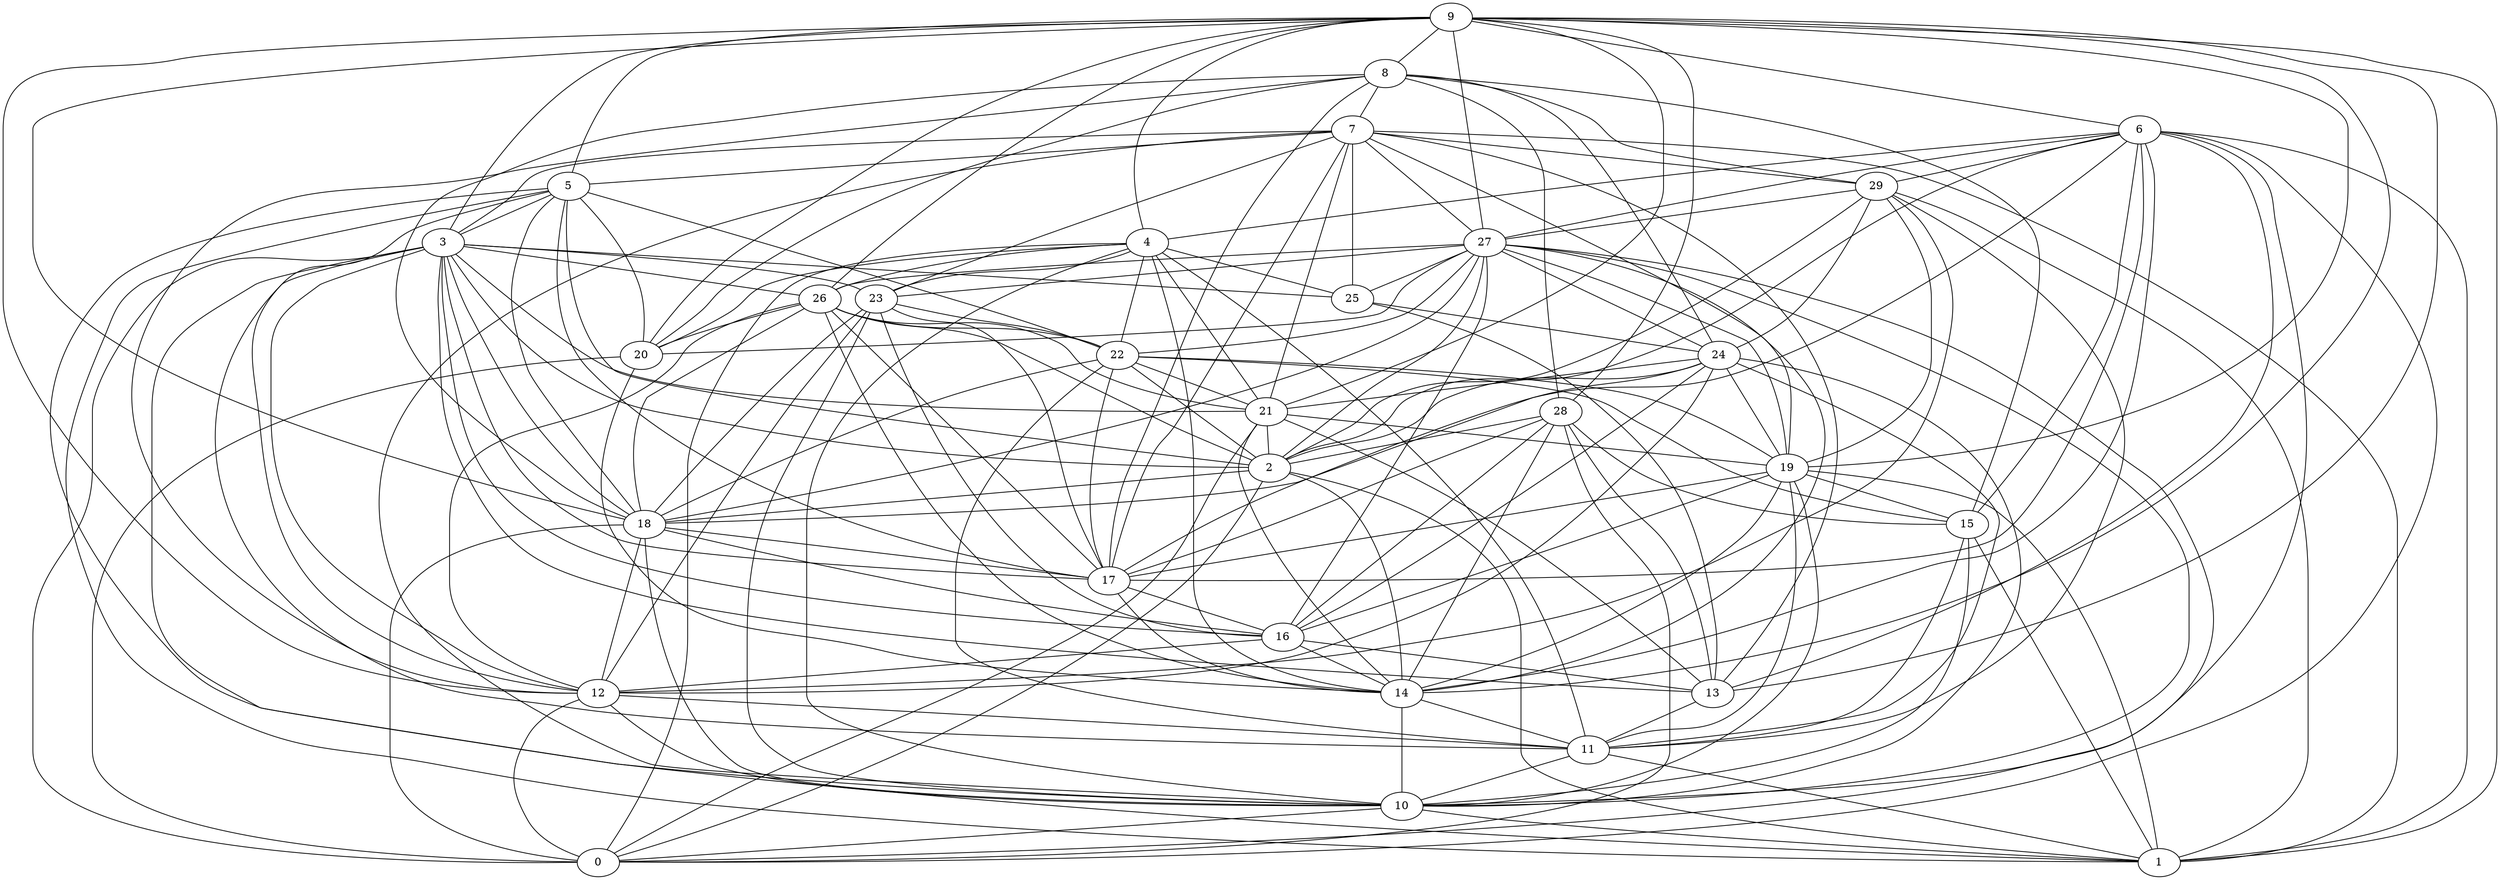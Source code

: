 digraph GG_graph {

subgraph G_graph {
edge [color = black]
"13" -> "11" [dir = none]
"15" -> "10" [dir = none]
"15" -> "11" [dir = none]
"29" -> "11" [dir = none]
"29" -> "1" [dir = none]
"27" -> "25" [dir = none]
"27" -> "18" [dir = none]
"27" -> "0" [dir = none]
"27" -> "10" [dir = none]
"27" -> "22" [dir = none]
"19" -> "11" [dir = none]
"19" -> "17" [dir = none]
"19" -> "16" [dir = none]
"11" -> "10" [dir = none]
"24" -> "19" [dir = none]
"24" -> "2" [dir = none]
"24" -> "10" [dir = none]
"24" -> "17" [dir = none]
"24" -> "11" [dir = none]
"9" -> "21" [dir = none]
"9" -> "13" [dir = none]
"9" -> "14" [dir = none]
"9" -> "27" [dir = none]
"9" -> "4" [dir = none]
"9" -> "12" [dir = none]
"9" -> "6" [dir = none]
"22" -> "11" [dir = none]
"22" -> "21" [dir = none]
"17" -> "16" [dir = none]
"28" -> "15" [dir = none]
"28" -> "17" [dir = none]
"28" -> "16" [dir = none]
"28" -> "13" [dir = none]
"28" -> "14" [dir = none]
"10" -> "0" [dir = none]
"10" -> "1" [dir = none]
"7" -> "10" [dir = none]
"7" -> "17" [dir = none]
"7" -> "27" [dir = none]
"7" -> "3" [dir = none]
"7" -> "5" [dir = none]
"7" -> "21" [dir = none]
"16" -> "12" [dir = none]
"16" -> "14" [dir = none]
"6" -> "4" [dir = none]
"6" -> "13" [dir = none]
"6" -> "29" [dir = none]
"6" -> "0" [dir = none]
"6" -> "10" [dir = none]
"6" -> "1" [dir = none]
"6" -> "17" [dir = none]
"6" -> "2" [dir = none]
"3" -> "23" [dir = none]
"3" -> "17" [dir = none]
"3" -> "2" [dir = none]
"3" -> "11" [dir = none]
"8" -> "24" [dir = none]
"8" -> "28" [dir = none]
"8" -> "17" [dir = none]
"8" -> "18" [dir = none]
"26" -> "21" [dir = none]
"26" -> "2" [dir = none]
"26" -> "14" [dir = none]
"26" -> "20" [dir = none]
"26" -> "12" [dir = none]
"26" -> "18" [dir = none]
"4" -> "26" [dir = none]
"4" -> "22" [dir = none]
"4" -> "25" [dir = none]
"4" -> "0" [dir = none]
"4" -> "10" [dir = none]
"4" -> "11" [dir = none]
"4" -> "20" [dir = none]
"2" -> "14" [dir = none]
"2" -> "1" [dir = none]
"2" -> "18" [dir = none]
"2" -> "0" [dir = none]
"25" -> "13" [dir = none]
"23" -> "17" [dir = none]
"23" -> "16" [dir = none]
"20" -> "0" [dir = none]
"5" -> "17" [dir = none]
"5" -> "22" [dir = none]
"5" -> "18" [dir = none]
"5" -> "3" [dir = none]
"5" -> "1" [dir = none]
"5" -> "12" [dir = none]
"12" -> "11" [dir = none]
"23" -> "10" [dir = none]
"21" -> "2" [dir = none]
"29" -> "27" [dir = none]
"7" -> "19" [dir = none]
"3" -> "25" [dir = none]
"12" -> "10" [dir = none]
"16" -> "13" [dir = none]
"9" -> "1" [dir = none]
"23" -> "22" [dir = none]
"27" -> "16" [dir = none]
"3" -> "1" [dir = none]
"21" -> "0" [dir = none]
"9" -> "28" [dir = none]
"21" -> "14" [dir = none]
"8" -> "15" [dir = none]
"18" -> "16" [dir = none]
"9" -> "18" [dir = none]
"23" -> "12" [dir = none]
"9" -> "8" [dir = none]
"22" -> "15" [dir = none]
"14" -> "10" [dir = none]
"3" -> "26" [dir = none]
"26" -> "17" [dir = none]
"27" -> "14" [dir = none]
"4" -> "21" [dir = none]
"24" -> "12" [dir = none]
"18" -> "10" [dir = none]
"20" -> "14" [dir = none]
"4" -> "14" [dir = none]
"12" -> "0" [dir = none]
"22" -> "17" [dir = none]
"5" -> "2" [dir = none]
"22" -> "2" [dir = none]
"8" -> "7" [dir = none]
"9" -> "3" [dir = none]
"9" -> "20" [dir = none]
"7" -> "13" [dir = none]
"26" -> "22" [dir = none]
"8" -> "12" [dir = none]
"3" -> "16" [dir = none]
"28" -> "2" [dir = none]
"8" -> "20" [dir = none]
"19" -> "14" [dir = none]
"6" -> "27" [dir = none]
"27" -> "24" [dir = none]
"22" -> "19" [dir = none]
"29" -> "19" [dir = none]
"3" -> "18" [dir = none]
"3" -> "21" [dir = none]
"6" -> "14" [dir = none]
"7" -> "23" [dir = none]
"17" -> "14" [dir = none]
"27" -> "20" [dir = none]
"27" -> "23" [dir = none]
"19" -> "15" [dir = none]
"19" -> "1" [dir = none]
"15" -> "1" [dir = none]
"3" -> "12" [dir = none]
"9" -> "5" [dir = none]
"24" -> "16" [dir = none]
"28" -> "0" [dir = none]
"7" -> "1" [dir = none]
"29" -> "2" [dir = none]
"6" -> "15" [dir = none]
"5" -> "10" [dir = none]
"23" -> "18" [dir = none]
"6" -> "18" [dir = none]
"18" -> "17" [dir = none]
"3" -> "0" [dir = none]
"19" -> "10" [dir = none]
"21" -> "13" [dir = none]
"14" -> "11" [dir = none]
"22" -> "18" [dir = none]
"21" -> "19" [dir = none]
"9" -> "19" [dir = none]
"18" -> "0" [dir = none]
"27" -> "2" [dir = none]
"7" -> "29" [dir = none]
"24" -> "21" [dir = none]
"29" -> "24" [dir = none]
"4" -> "23" [dir = none]
"29" -> "12" [dir = none]
"9" -> "26" [dir = none]
"3" -> "13" [dir = none]
"7" -> "25" [dir = none]
"27" -> "26" [dir = none]
"25" -> "24" [dir = none]
"18" -> "12" [dir = none]
"8" -> "29" [dir = none]
"27" -> "19" [dir = none]
"11" -> "1" [dir = none]
"5" -> "20" [dir = none]
}

}
